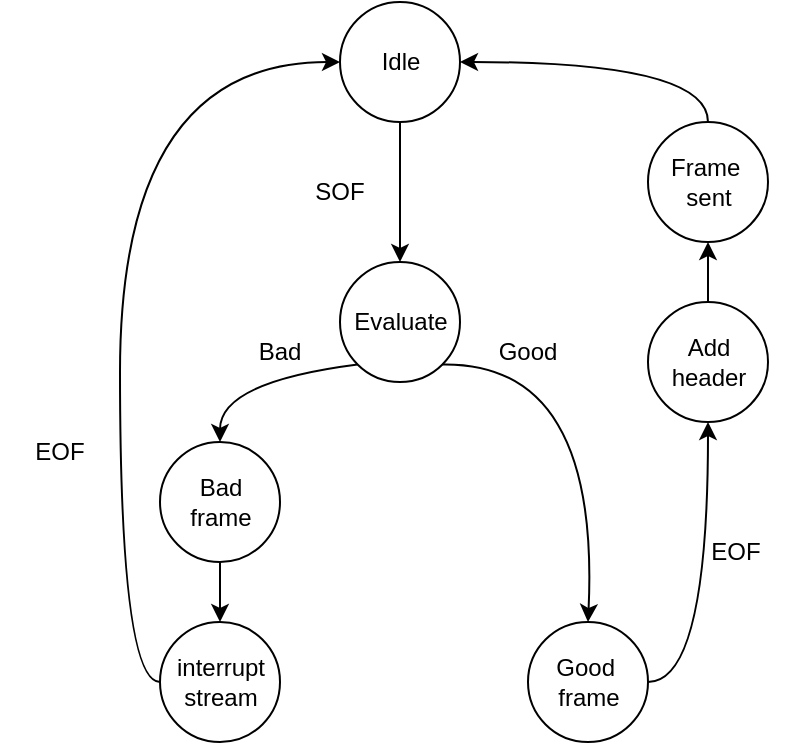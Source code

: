 <mxfile version="17.2.4" type="device"><diagram id="m4StFrJrYbT5FVMNDAkQ" name="Page-1"><mxGraphModel dx="1422" dy="1025" grid="1" gridSize="10" guides="1" tooltips="1" connect="1" arrows="1" fold="1" page="1" pageScale="1" pageWidth="827" pageHeight="1169" math="0" shadow="0"><root><mxCell id="0"/><mxCell id="1" parent="0"/><mxCell id="hh__eTk-b0V3TP-qhw_B-10" style="edgeStyle=orthogonalEdgeStyle;rounded=0;orthogonalLoop=1;jettySize=auto;html=1;exitX=0.5;exitY=1;exitDx=0;exitDy=0;entryX=0.5;entryY=0;entryDx=0;entryDy=0;" parent="1" source="hh__eTk-b0V3TP-qhw_B-4" target="hh__eTk-b0V3TP-qhw_B-5" edge="1"><mxGeometry relative="1" as="geometry"/></mxCell><mxCell id="hh__eTk-b0V3TP-qhw_B-4" value="Idle" style="shape=ellipse;html=1;dashed=0;whitespace=wrap;aspect=fixed;perimeter=ellipsePerimeter;" parent="1" vertex="1"><mxGeometry x="320" y="260" width="60" height="60" as="geometry"/></mxCell><mxCell id="hh__eTk-b0V3TP-qhw_B-5" value="Evaluate" style="shape=ellipse;html=1;dashed=0;whitespace=wrap;aspect=fixed;perimeter=ellipsePerimeter;" parent="1" vertex="1"><mxGeometry x="320" y="390" width="60" height="60" as="geometry"/></mxCell><mxCell id="VmQ7VSroE1g4BVAA1qM_-2" style="edgeStyle=orthogonalEdgeStyle;rounded=0;orthogonalLoop=1;jettySize=auto;html=1;exitX=1;exitY=0.5;exitDx=0;exitDy=0;entryX=0.5;entryY=1;entryDx=0;entryDy=0;curved=1;" edge="1" parent="1" source="hh__eTk-b0V3TP-qhw_B-6" target="VmQ7VSroE1g4BVAA1qM_-1"><mxGeometry relative="1" as="geometry"/></mxCell><mxCell id="hh__eTk-b0V3TP-qhw_B-6" value="Good&amp;nbsp;&lt;br&gt;frame" style="shape=ellipse;html=1;dashed=0;whitespace=wrap;aspect=fixed;perimeter=ellipsePerimeter;" parent="1" vertex="1"><mxGeometry x="414" y="570" width="60" height="60" as="geometry"/></mxCell><mxCell id="hh__eTk-b0V3TP-qhw_B-18" style="edgeStyle=orthogonalEdgeStyle;rounded=0;orthogonalLoop=1;jettySize=auto;html=1;exitX=0.5;exitY=1;exitDx=0;exitDy=0;entryX=0.5;entryY=0;entryDx=0;entryDy=0;" parent="1" source="hh__eTk-b0V3TP-qhw_B-7" target="hh__eTk-b0V3TP-qhw_B-9" edge="1"><mxGeometry relative="1" as="geometry"/></mxCell><mxCell id="hh__eTk-b0V3TP-qhw_B-7" value="Bad&lt;br&gt;frame" style="shape=ellipse;html=1;dashed=0;whitespace=wrap;aspect=fixed;perimeter=ellipsePerimeter;" parent="1" vertex="1"><mxGeometry x="230" y="480" width="60" height="60" as="geometry"/></mxCell><mxCell id="hh__eTk-b0V3TP-qhw_B-23" style="edgeStyle=orthogonalEdgeStyle;curved=1;rounded=0;orthogonalLoop=1;jettySize=auto;html=1;exitX=0;exitY=0.5;exitDx=0;exitDy=0;entryX=0;entryY=0.5;entryDx=0;entryDy=0;" parent="1" source="hh__eTk-b0V3TP-qhw_B-9" target="hh__eTk-b0V3TP-qhw_B-4" edge="1"><mxGeometry relative="1" as="geometry"/></mxCell><mxCell id="hh__eTk-b0V3TP-qhw_B-9" value="interrupt&lt;br&gt;stream" style="shape=ellipse;html=1;dashed=0;whitespace=wrap;aspect=fixed;perimeter=ellipsePerimeter;" parent="1" vertex="1"><mxGeometry x="230" y="570" width="60" height="60" as="geometry"/></mxCell><mxCell id="hh__eTk-b0V3TP-qhw_B-12" value="SOF" style="text;html=1;strokeColor=none;fillColor=none;align=center;verticalAlign=middle;whiteSpace=wrap;rounded=0;" parent="1" vertex="1"><mxGeometry x="290" y="340" width="60" height="30" as="geometry"/></mxCell><mxCell id="hh__eTk-b0V3TP-qhw_B-16" value="" style="curved=1;endArrow=classic;html=1;rounded=0;exitX=0;exitY=1;exitDx=0;exitDy=0;entryX=0.5;entryY=0;entryDx=0;entryDy=0;" parent="1" source="hh__eTk-b0V3TP-qhw_B-5" target="hh__eTk-b0V3TP-qhw_B-7" edge="1"><mxGeometry width="50" height="50" relative="1" as="geometry"><mxPoint x="320" y="530" as="sourcePoint"/><mxPoint x="370" y="480" as="targetPoint"/><Array as="points"><mxPoint x="260" y="450"/></Array></mxGeometry></mxCell><mxCell id="hh__eTk-b0V3TP-qhw_B-17" value="" style="curved=1;endArrow=classic;html=1;rounded=0;exitX=1;exitY=1;exitDx=0;exitDy=0;entryX=0.5;entryY=0;entryDx=0;entryDy=0;" parent="1" source="hh__eTk-b0V3TP-qhw_B-5" target="hh__eTk-b0V3TP-qhw_B-6" edge="1"><mxGeometry width="50" height="50" relative="1" as="geometry"><mxPoint x="389.397" y="460.003" as="sourcePoint"/><mxPoint x="310.61" y="498.79" as="targetPoint"/><Array as="points"><mxPoint x="450" y="440"/></Array></mxGeometry></mxCell><mxCell id="hh__eTk-b0V3TP-qhw_B-20" value="EOF" style="text;html=1;strokeColor=none;fillColor=none;align=center;verticalAlign=middle;whiteSpace=wrap;rounded=0;" parent="1" vertex="1"><mxGeometry x="488" y="520" width="60" height="30" as="geometry"/></mxCell><mxCell id="hh__eTk-b0V3TP-qhw_B-21" value="Good" style="text;html=1;strokeColor=none;fillColor=none;align=center;verticalAlign=middle;whiteSpace=wrap;rounded=0;" parent="1" vertex="1"><mxGeometry x="384" y="420" width="60" height="30" as="geometry"/></mxCell><mxCell id="hh__eTk-b0V3TP-qhw_B-22" value="Bad" style="text;html=1;strokeColor=none;fillColor=none;align=center;verticalAlign=middle;whiteSpace=wrap;rounded=0;" parent="1" vertex="1"><mxGeometry x="260" y="420" width="60" height="30" as="geometry"/></mxCell><mxCell id="hh__eTk-b0V3TP-qhw_B-24" value="EOF" style="text;html=1;strokeColor=none;fillColor=none;align=center;verticalAlign=middle;whiteSpace=wrap;rounded=0;" parent="1" vertex="1"><mxGeometry x="150" y="470" width="60" height="30" as="geometry"/></mxCell><mxCell id="VmQ7VSroE1g4BVAA1qM_-4" style="edgeStyle=orthogonalEdgeStyle;curved=1;rounded=0;orthogonalLoop=1;jettySize=auto;html=1;exitX=0.5;exitY=0;exitDx=0;exitDy=0;entryX=0.5;entryY=1;entryDx=0;entryDy=0;" edge="1" parent="1" source="VmQ7VSroE1g4BVAA1qM_-1" target="VmQ7VSroE1g4BVAA1qM_-3"><mxGeometry relative="1" as="geometry"/></mxCell><mxCell id="VmQ7VSroE1g4BVAA1qM_-1" value="Add&lt;br&gt;header" style="shape=ellipse;html=1;dashed=0;whitespace=wrap;aspect=fixed;perimeter=ellipsePerimeter;" vertex="1" parent="1"><mxGeometry x="474" y="410" width="60" height="60" as="geometry"/></mxCell><mxCell id="VmQ7VSroE1g4BVAA1qM_-5" style="edgeStyle=orthogonalEdgeStyle;curved=1;rounded=0;orthogonalLoop=1;jettySize=auto;html=1;exitX=0.5;exitY=0;exitDx=0;exitDy=0;entryX=1;entryY=0.5;entryDx=0;entryDy=0;" edge="1" parent="1" source="VmQ7VSroE1g4BVAA1qM_-3" target="hh__eTk-b0V3TP-qhw_B-4"><mxGeometry relative="1" as="geometry"/></mxCell><mxCell id="VmQ7VSroE1g4BVAA1qM_-3" value="Frame&amp;nbsp;&lt;br&gt;sent" style="shape=ellipse;html=1;dashed=0;whitespace=wrap;aspect=fixed;perimeter=ellipsePerimeter;" vertex="1" parent="1"><mxGeometry x="474" y="320" width="60" height="60" as="geometry"/></mxCell></root></mxGraphModel></diagram></mxfile>